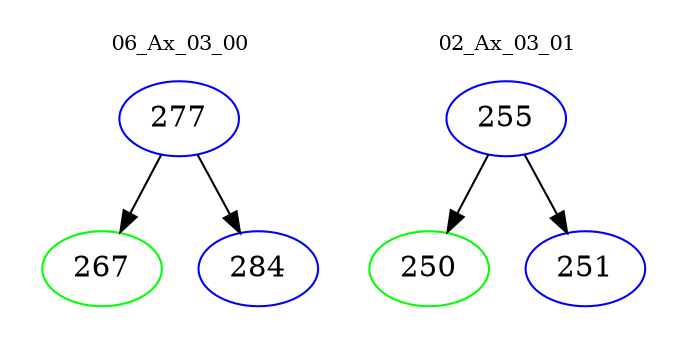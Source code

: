 digraph{
subgraph cluster_0 {
color = white
label = "06_Ax_03_00";
fontsize=10;
T0_277 [label="277", color="blue"]
T0_277 -> T0_267 [color="black"]
T0_267 [label="267", color="green"]
T0_277 -> T0_284 [color="black"]
T0_284 [label="284", color="blue"]
}
subgraph cluster_1 {
color = white
label = "02_Ax_03_01";
fontsize=10;
T1_255 [label="255", color="blue"]
T1_255 -> T1_250 [color="black"]
T1_250 [label="250", color="green"]
T1_255 -> T1_251 [color="black"]
T1_251 [label="251", color="blue"]
}
}
